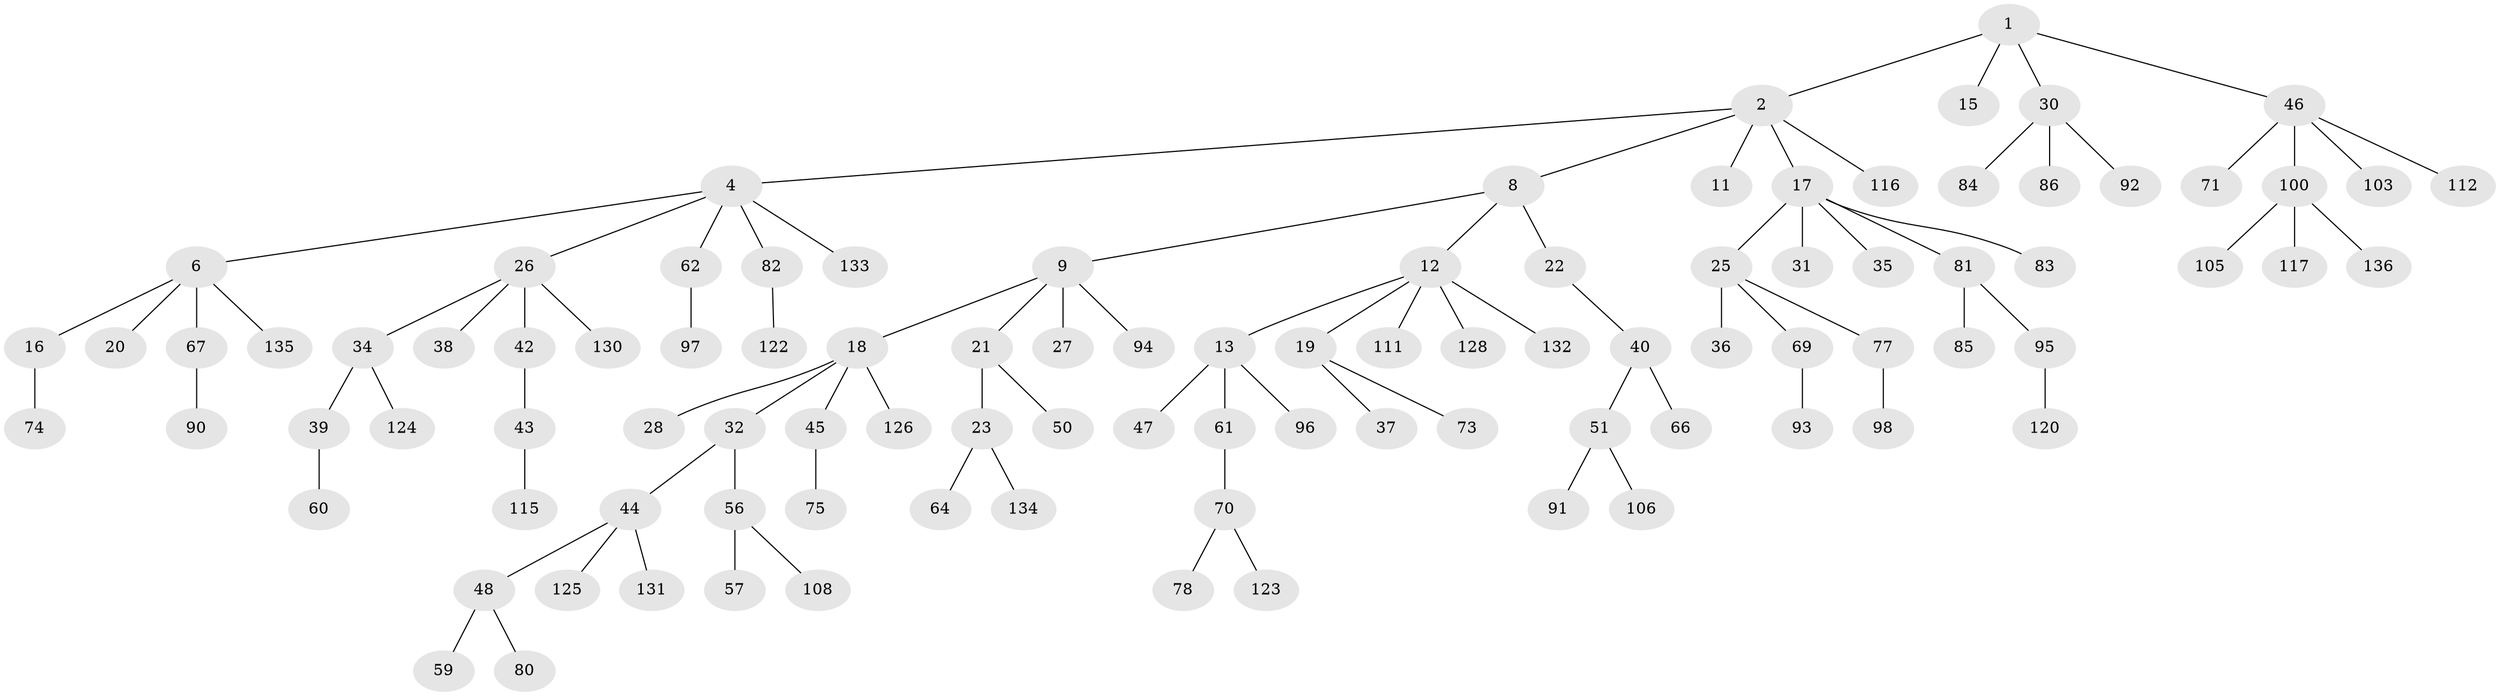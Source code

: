 // original degree distribution, {4: 0.09558823529411764, 5: 0.04411764705882353, 3: 0.08823529411764706, 2: 0.2647058823529412, 1: 0.49264705882352944, 7: 0.007352941176470588, 6: 0.007352941176470588}
// Generated by graph-tools (version 1.1) at 2025/11/02/27/25 16:11:24]
// undirected, 98 vertices, 97 edges
graph export_dot {
graph [start="1"]
  node [color=gray90,style=filled];
  1;
  2 [super="+3"];
  4 [super="+5"];
  6 [super="+7"];
  8 [super="+109"];
  9 [super="+10"];
  11;
  12 [super="+24"];
  13 [super="+14"];
  15 [super="+72"];
  16 [super="+55"];
  17 [super="+58"];
  18 [super="+29"];
  19 [super="+49"];
  20;
  21;
  22;
  23 [super="+54"];
  25 [super="+107"];
  26 [super="+110"];
  27;
  28;
  30 [super="+79"];
  31 [super="+33"];
  32;
  34 [super="+41"];
  35;
  36 [super="+121"];
  37;
  38;
  39;
  40 [super="+65"];
  42;
  43 [super="+53"];
  44 [super="+52"];
  45 [super="+63"];
  46 [super="+87"];
  47;
  48;
  50 [super="+101"];
  51 [super="+89"];
  56 [super="+99"];
  57;
  59;
  60 [super="+129"];
  61 [super="+68"];
  62;
  64;
  66;
  67;
  69 [super="+76"];
  70 [super="+88"];
  71;
  73 [super="+119"];
  74;
  75;
  77;
  78;
  80;
  81;
  82 [super="+102"];
  83;
  84;
  85 [super="+104"];
  86;
  90;
  91;
  92 [super="+114"];
  93;
  94;
  95 [super="+127"];
  96;
  97;
  98;
  100;
  103 [super="+113"];
  105;
  106 [super="+118"];
  108;
  111;
  112;
  115;
  116;
  117;
  120;
  122;
  123;
  124;
  125;
  126;
  128;
  130;
  131;
  132;
  133;
  134;
  135;
  136;
  1 -- 2;
  1 -- 15;
  1 -- 30;
  1 -- 46;
  2 -- 4;
  2 -- 8;
  2 -- 17;
  2 -- 11;
  2 -- 116;
  4 -- 6;
  4 -- 26;
  4 -- 82;
  4 -- 133;
  4 -- 62;
  6 -- 16;
  6 -- 20;
  6 -- 135;
  6 -- 67;
  8 -- 9;
  8 -- 12;
  8 -- 22;
  9 -- 21;
  9 -- 18;
  9 -- 27;
  9 -- 94;
  12 -- 13;
  12 -- 19;
  12 -- 128;
  12 -- 132;
  12 -- 111;
  13 -- 96;
  13 -- 61;
  13 -- 47;
  16 -- 74;
  17 -- 25;
  17 -- 31;
  17 -- 35;
  17 -- 81;
  17 -- 83;
  18 -- 28;
  18 -- 32;
  18 -- 45;
  18 -- 126;
  19 -- 37;
  19 -- 73;
  21 -- 23;
  21 -- 50;
  22 -- 40;
  23 -- 64;
  23 -- 134;
  25 -- 36;
  25 -- 69;
  25 -- 77;
  26 -- 34;
  26 -- 38;
  26 -- 42;
  26 -- 130;
  30 -- 84;
  30 -- 86;
  30 -- 92;
  32 -- 44;
  32 -- 56;
  34 -- 39;
  34 -- 124;
  39 -- 60;
  40 -- 51;
  40 -- 66;
  42 -- 43;
  43 -- 115;
  44 -- 48;
  44 -- 131;
  44 -- 125;
  45 -- 75;
  46 -- 71;
  46 -- 100;
  46 -- 103;
  46 -- 112;
  48 -- 59;
  48 -- 80;
  51 -- 91;
  51 -- 106;
  56 -- 57;
  56 -- 108;
  61 -- 70;
  62 -- 97;
  67 -- 90;
  69 -- 93;
  70 -- 78;
  70 -- 123;
  77 -- 98;
  81 -- 85;
  81 -- 95;
  82 -- 122;
  95 -- 120;
  100 -- 105;
  100 -- 117;
  100 -- 136;
}
